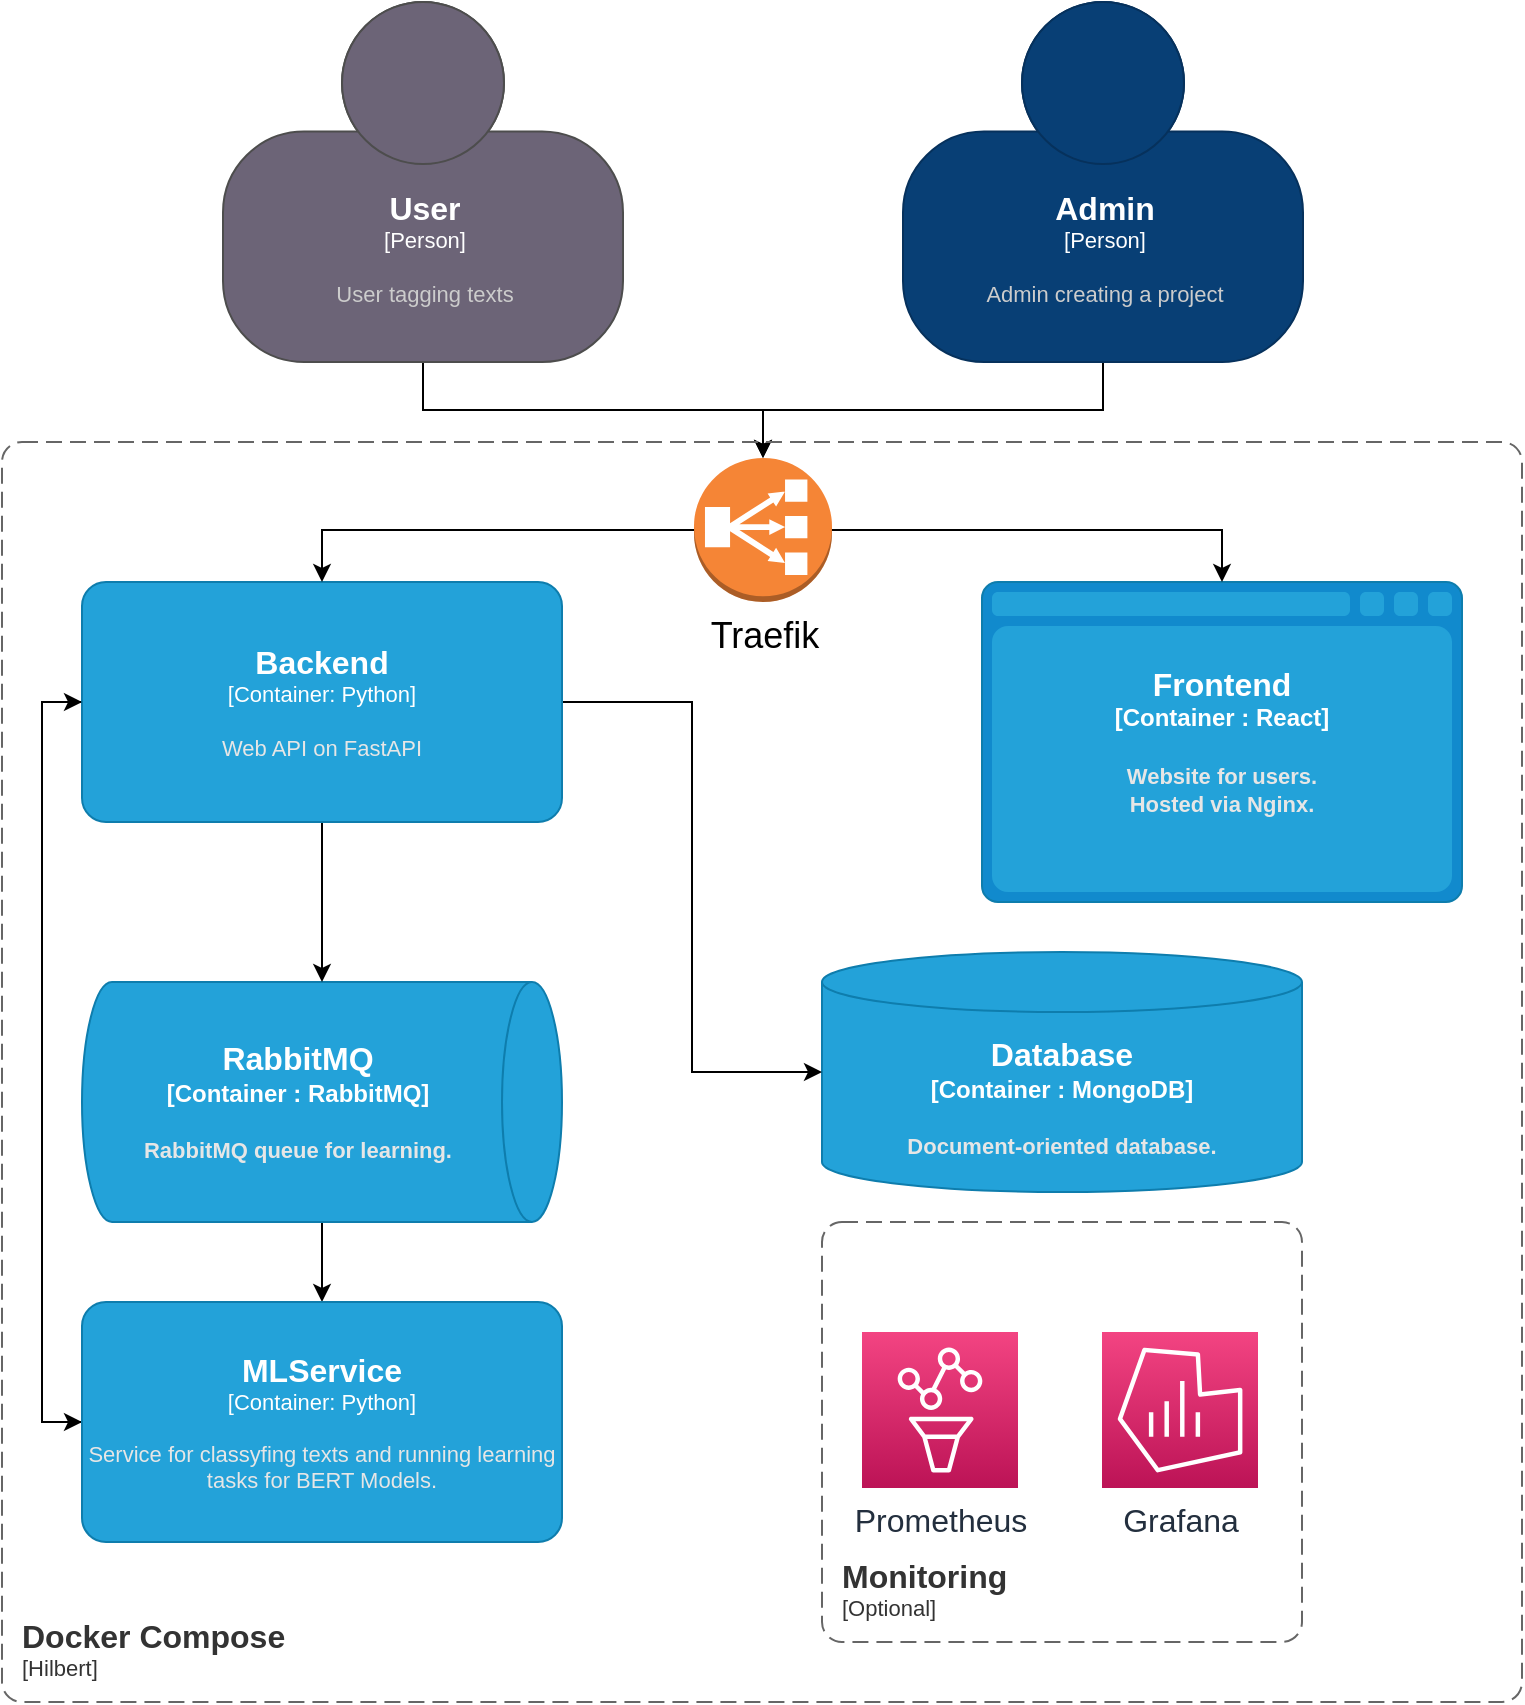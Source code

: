 <mxfile>
    <diagram id="MnQJu6FiTl9eDth2aFfW" name="Page-1">
        <mxGraphModel dx="1070" dy="642" grid="1" gridSize="10" guides="1" tooltips="1" connect="1" arrows="1" fold="1" page="1" pageScale="1" pageWidth="850" pageHeight="1100" math="0" shadow="0">
            <root>
                <mxCell id="0"/>
                <mxCell id="1" parent="0"/>
                <mxCell id="ESa1Hp6zU0qvME0rhmcA-18" style="edgeStyle=orthogonalEdgeStyle;rounded=0;orthogonalLoop=1;jettySize=auto;html=1;exitX=0.5;exitY=1;exitDx=0;exitDy=0;exitPerimeter=0;fontSize=18;" parent="1" source="ESa1Hp6zU0qvME0rhmcA-8" target="ESa1Hp6zU0qvME0rhmcA-14" edge="1">
                    <mxGeometry relative="1" as="geometry"/>
                </mxCell>
                <object placeholders="1" c4Name="User" c4Type="Person" c4Description="User tagging texts" label="&lt;font style=&quot;font-size: 16px&quot;&gt;&lt;b&gt;%c4Name%&lt;/b&gt;&lt;/font&gt;&lt;div&gt;[%c4Type%]&lt;/div&gt;&lt;br&gt;&lt;div&gt;&lt;font style=&quot;font-size: 11px&quot;&gt;&lt;font color=&quot;#cccccc&quot;&gt;%c4Description%&lt;/font&gt;&lt;/div&gt;" id="ESa1Hp6zU0qvME0rhmcA-8">
                    <mxCell style="html=1;fontSize=11;dashed=0;whitespace=wrap;fillColor=#6C6477;strokeColor=#4D4D4D;fontColor=#ffffff;shape=mxgraph.c4.person2;align=center;metaEdit=1;points=[[0.5,0,0],[1,0.5,0],[1,0.75,0],[0.75,1,0],[0.5,1,0],[0.25,1,0],[0,0.75,0],[0,0.5,0]];resizable=0;" parent="1" vertex="1">
                        <mxGeometry x="155.5" y="150" width="200" height="180" as="geometry"/>
                    </mxCell>
                </object>
                <mxCell id="ESa1Hp6zU0qvME0rhmcA-32" style="edgeStyle=orthogonalEdgeStyle;rounded=0;orthogonalLoop=1;jettySize=auto;html=1;exitX=0.5;exitY=1;exitDx=0;exitDy=0;exitPerimeter=0;entryX=0.5;entryY=0;entryDx=0;entryDy=0;entryPerimeter=0;fontSize=16;" parent="1" source="ESa1Hp6zU0qvME0rhmcA-9" target="ESa1Hp6zU0qvME0rhmcA-14" edge="1">
                    <mxGeometry relative="1" as="geometry"/>
                </mxCell>
                <object placeholders="1" c4Name="Admin" c4Type="Person" c4Description="Admin creating a project" label="&lt;font style=&quot;font-size: 16px&quot;&gt;&lt;b&gt;%c4Name%&lt;/b&gt;&lt;/font&gt;&lt;div&gt;[%c4Type%]&lt;/div&gt;&lt;br&gt;&lt;div&gt;&lt;font style=&quot;font-size: 11px&quot;&gt;&lt;font color=&quot;#cccccc&quot;&gt;%c4Description%&lt;/font&gt;&lt;/div&gt;" id="ESa1Hp6zU0qvME0rhmcA-9">
                    <mxCell style="html=1;fontSize=11;dashed=0;whitespace=wrap;fillColor=#083F75;strokeColor=#06315C;fontColor=#ffffff;shape=mxgraph.c4.person2;align=center;metaEdit=1;points=[[0.5,0,0],[1,0.5,0],[1,0.75,0],[0.75,1,0],[0.5,1,0],[0.25,1,0],[0,0.75,0],[0,0.5,0]];resizable=0;" parent="1" vertex="1">
                        <mxGeometry x="495.5" y="150" width="200" height="180" as="geometry"/>
                    </mxCell>
                </object>
                <object placeholders="1" c4Name="Docker Compose" c4Type="SystemScopeBoundary" c4Application="Hilbert" label="&lt;font style=&quot;font-size: 16px&quot;&gt;&lt;b&gt;&lt;div style=&quot;text-align: left&quot;&gt;%c4Name%&lt;/div&gt;&lt;/b&gt;&lt;/font&gt;&lt;div style=&quot;text-align: left&quot;&gt;[%c4Application%]&lt;/div&gt;" id="ESa1Hp6zU0qvME0rhmcA-5">
                    <mxCell style="rounded=1;fontSize=11;whiteSpace=wrap;html=1;dashed=1;arcSize=20;fillColor=none;strokeColor=#666666;fontColor=#333333;labelBackgroundColor=none;align=left;verticalAlign=bottom;labelBorderColor=none;spacingTop=0;spacing=10;dashPattern=8 4;metaEdit=1;rotatable=0;perimeter=rectanglePerimeter;noLabel=0;labelPadding=0;allowArrows=0;connectable=0;expand=0;recursiveResize=0;editable=1;pointerEvents=0;absoluteArcSize=1;points=[[0.25,0,0],[0.5,0,0],[0.75,0,0],[1,0.25,0],[1,0.5,0],[1,0.75,0],[0.75,1,0],[0.5,1,0],[0.25,1,0],[0,0.75,0],[0,0.5,0],[0,0.25,0]];" parent="1" vertex="1">
                        <mxGeometry x="45" y="370" width="760" height="630" as="geometry"/>
                    </mxCell>
                </object>
                <object placeholders="1" c4Type="Frontend" c4Container="Container " c4Technology="React" c4Description="Website for users.&#10;Hosted via Nginx." label="&lt;font style=&quot;font-size: 16px&quot;&gt;&lt;b&gt;%c4Type%&lt;/font&gt;&lt;div&gt;[%c4Container%:&amp;nbsp;%c4Technology%]&lt;/div&gt;&lt;br&gt;&lt;div&gt;&lt;font style=&quot;font-size: 11px&quot;&gt;&lt;font color=&quot;#E6E6E6&quot;&gt;%c4Description%&lt;/font&gt;&lt;/div&gt;" id="ESa1Hp6zU0qvME0rhmcA-6">
                    <mxCell style="shape=mxgraph.c4.webBrowserContainer;whiteSpace=wrap;html=1;boundedLbl=1;rounded=0;labelBackgroundColor=none;fillColor=#118ACD;fontSize=12;fontColor=#ffffff;align=center;strokeColor=#0E7DAD;metaEdit=1;points=[[0.5,0,0],[1,0.25,0],[1,0.5,0],[1,0.75,0],[0.5,1,0],[0,0.75,0],[0,0.5,0],[0,0.25,0]];resizable=0;" parent="1" vertex="1">
                        <mxGeometry x="535" y="440" width="240" height="160" as="geometry"/>
                    </mxCell>
                </object>
                <object placeholders="1" c4Type="Database" c4Container="Container " c4Technology="MongoDB" c4Description="Document-oriented database." label="&lt;font style=&quot;font-size: 16px&quot;&gt;&lt;b&gt;%c4Type%&lt;/font&gt;&lt;div&gt;[%c4Container%:&amp;nbsp;%c4Technology%]&lt;/div&gt;&lt;br&gt;&lt;div&gt;&lt;font style=&quot;font-size: 11px&quot;&gt;&lt;font color=&quot;#E6E6E6&quot;&gt;%c4Description%&lt;/font&gt;&lt;/div&gt;" id="ESa1Hp6zU0qvME0rhmcA-7">
                    <mxCell style="shape=cylinder3;size=15;whiteSpace=wrap;html=1;boundedLbl=1;rounded=0;labelBackgroundColor=none;fillColor=#23A2D9;fontSize=12;fontColor=#ffffff;align=center;strokeColor=#0E7DAD;metaEdit=1;points=[[0.5,0,0],[1,0.25,0],[1,0.5,0],[1,0.75,0],[0.5,1,0],[0,0.75,0],[0,0.5,0],[0,0.25,0]];resizable=0;" parent="1" vertex="1">
                        <mxGeometry x="455" y="625" width="240" height="120" as="geometry"/>
                    </mxCell>
                </object>
                <mxCell id="aSdI19jmq-l6Ccf03-Xs-1" style="edgeStyle=orthogonalEdgeStyle;rounded=0;orthogonalLoop=1;jettySize=auto;html=1;exitX=1;exitY=0.5;exitDx=0;exitDy=0;exitPerimeter=0;entryX=0.5;entryY=0;entryDx=0;entryDy=0;entryPerimeter=0;" parent="1" source="ESa1Hp6zU0qvME0rhmcA-10" target="ESa1Hp6zU0qvME0rhmcA-13" edge="1">
                    <mxGeometry relative="1" as="geometry"/>
                </mxCell>
                <object c4Type="RabbitMQ" c4Container="Container " c4Technology="RabbitMQ" c4Description="RabbitMQ queue for learning." label="&lt;font style=&quot;font-size: 16px&quot;&gt;&lt;b&gt;%c4Type%&lt;/font&gt;&lt;div&gt;[%c4Container%:&amp;nbsp;%c4Technology%]&lt;/div&gt;&lt;br&gt;&lt;div&gt;&lt;font style=&quot;font-size: 11px&quot;&gt;&lt;font color=&quot;#E6E6E6&quot;&gt;%c4Description%&lt;/font&gt;&lt;/div&gt;" placeholders="1" id="ESa1Hp6zU0qvME0rhmcA-10">
                    <mxCell style="shape=cylinder3;size=15;direction=south;whiteSpace=wrap;html=1;boundedLbl=1;rounded=0;labelBackgroundColor=none;fillColor=#23A2D9;fontSize=12;fontColor=#ffffff;align=center;strokeColor=#0E7DAD;metaEdit=1;points=[[0.5,0,0],[1,0.25,0],[1,0.5,0],[1,0.75,0],[0.5,1,0],[0,0.75,0],[0,0.5,0],[0,0.25,0]];resizable=0;" parent="1" vertex="1">
                        <mxGeometry x="85" y="640" width="240" height="120" as="geometry"/>
                    </mxCell>
                </object>
                <mxCell id="ESa1Hp6zU0qvME0rhmcA-22" style="edgeStyle=orthogonalEdgeStyle;rounded=0;orthogonalLoop=1;jettySize=auto;html=1;exitX=0.5;exitY=1;exitDx=0;exitDy=0;exitPerimeter=0;entryX=0;entryY=0.5;entryDx=0;entryDy=0;entryPerimeter=0;fontSize=18;" parent="1" source="ESa1Hp6zU0qvME0rhmcA-12" target="ESa1Hp6zU0qvME0rhmcA-10" edge="1">
                    <mxGeometry relative="1" as="geometry"/>
                </mxCell>
                <mxCell id="ESa1Hp6zU0qvME0rhmcA-23" style="edgeStyle=orthogonalEdgeStyle;rounded=0;orthogonalLoop=1;jettySize=auto;html=1;exitX=1;exitY=0.5;exitDx=0;exitDy=0;exitPerimeter=0;entryX=0;entryY=0.5;entryDx=0;entryDy=0;entryPerimeter=0;fontSize=18;" parent="1" source="ESa1Hp6zU0qvME0rhmcA-12" target="ESa1Hp6zU0qvME0rhmcA-7" edge="1">
                    <mxGeometry relative="1" as="geometry"/>
                </mxCell>
                <mxCell id="aSdI19jmq-l6Ccf03-Xs-2" style="edgeStyle=orthogonalEdgeStyle;rounded=0;orthogonalLoop=1;jettySize=auto;html=1;exitX=0;exitY=0.5;exitDx=0;exitDy=0;exitPerimeter=0;entryX=0;entryY=0.5;entryDx=0;entryDy=0;entryPerimeter=0;" parent="1" source="ESa1Hp6zU0qvME0rhmcA-12" target="ESa1Hp6zU0qvME0rhmcA-13" edge="1">
                    <mxGeometry relative="1" as="geometry"/>
                </mxCell>
                <object placeholders="1" c4Name="Backend" c4Type="Container" c4Technology="Python" c4Description="Web API on FastAPI" label="&lt;font style=&quot;font-size: 16px&quot;&gt;&lt;b&gt;%c4Name%&lt;/b&gt;&lt;/font&gt;&lt;div&gt;[%c4Type%: %c4Technology%]&lt;/div&gt;&lt;br&gt;&lt;div&gt;&lt;font style=&quot;font-size: 11px&quot;&gt;&lt;font color=&quot;#E6E6E6&quot;&gt;%c4Description%&lt;/font&gt;&lt;/div&gt;" id="ESa1Hp6zU0qvME0rhmcA-12">
                    <mxCell style="rounded=1;whiteSpace=wrap;html=1;fontSize=11;labelBackgroundColor=none;fillColor=#23A2D9;fontColor=#ffffff;align=center;arcSize=10;strokeColor=#0E7DAD;metaEdit=1;resizable=0;points=[[0.25,0,0],[0.5,0,0],[0.75,0,0],[1,0.25,0],[1,0.5,0],[1,0.75,0],[0.75,1,0],[0.5,1,0],[0.25,1,0],[0,0.75,0],[0,0.5,0],[0,0.25,0]];" parent="1" vertex="1">
                        <mxGeometry x="85" y="440" width="240" height="120" as="geometry"/>
                    </mxCell>
                </object>
                <mxCell id="ESa1Hp6zU0qvME0rhmcA-26" style="edgeStyle=orthogonalEdgeStyle;rounded=0;orthogonalLoop=1;jettySize=auto;html=1;exitX=0;exitY=0.5;exitDx=0;exitDy=0;exitPerimeter=0;entryX=0;entryY=0.5;entryDx=0;entryDy=0;entryPerimeter=0;fontSize=18;" parent="1" source="ESa1Hp6zU0qvME0rhmcA-13" target="ESa1Hp6zU0qvME0rhmcA-12" edge="1">
                    <mxGeometry relative="1" as="geometry"/>
                </mxCell>
                <object placeholders="1" c4Name="MLService" c4Type="Container" c4Technology="Python" c4Description="Service for classyfing texts and running learning tasks for BERT Models." label="&lt;font style=&quot;font-size: 16px&quot;&gt;&lt;b&gt;%c4Name%&lt;/b&gt;&lt;/font&gt;&lt;div&gt;[%c4Type%: %c4Technology%]&lt;/div&gt;&lt;br&gt;&lt;div&gt;&lt;font style=&quot;font-size: 11px&quot;&gt;&lt;font color=&quot;#E6E6E6&quot;&gt;%c4Description%&lt;/font&gt;&lt;/div&gt;" id="ESa1Hp6zU0qvME0rhmcA-13">
                    <mxCell style="rounded=1;whiteSpace=wrap;html=1;fontSize=11;labelBackgroundColor=none;fillColor=#23A2D9;fontColor=#ffffff;align=center;arcSize=10;strokeColor=#0E7DAD;metaEdit=1;resizable=0;points=[[0.25,0,0],[0.5,0,0],[0.75,0,0],[1,0.25,0],[1,0.5,0],[1,0.75,0],[0.75,1,0],[0.5,1,0],[0.25,1,0],[0,0.75,0],[0,0.5,0],[0,0.25,0]];" parent="1" vertex="1">
                        <mxGeometry x="85" y="800" width="240" height="120" as="geometry"/>
                    </mxCell>
                </object>
                <mxCell id="ESa1Hp6zU0qvME0rhmcA-20" style="edgeStyle=orthogonalEdgeStyle;rounded=0;orthogonalLoop=1;jettySize=auto;html=1;exitX=1;exitY=0.5;exitDx=0;exitDy=0;exitPerimeter=0;entryX=0.5;entryY=0;entryDx=0;entryDy=0;entryPerimeter=0;fontSize=18;" parent="1" source="ESa1Hp6zU0qvME0rhmcA-14" target="ESa1Hp6zU0qvME0rhmcA-6" edge="1">
                    <mxGeometry relative="1" as="geometry"/>
                </mxCell>
                <mxCell id="ESa1Hp6zU0qvME0rhmcA-21" style="edgeStyle=orthogonalEdgeStyle;rounded=0;orthogonalLoop=1;jettySize=auto;html=1;exitX=0;exitY=0.5;exitDx=0;exitDy=0;exitPerimeter=0;entryX=0.5;entryY=0;entryDx=0;entryDy=0;entryPerimeter=0;fontSize=18;" parent="1" source="ESa1Hp6zU0qvME0rhmcA-14" target="ESa1Hp6zU0qvME0rhmcA-12" edge="1">
                    <mxGeometry relative="1" as="geometry"/>
                </mxCell>
                <mxCell id="ESa1Hp6zU0qvME0rhmcA-14" value="&lt;font style=&quot;font-size: 18px;&quot;&gt;Traefik&lt;/font&gt;" style="outlineConnect=0;dashed=0;verticalLabelPosition=bottom;verticalAlign=top;align=center;html=1;shape=mxgraph.aws3.classic_load_balancer;fillColor=#F58536;gradientColor=none;" parent="1" vertex="1">
                    <mxGeometry x="391" y="378" width="69" height="72" as="geometry"/>
                </mxCell>
                <mxCell id="ESa1Hp6zU0qvME0rhmcA-30" value="" style="group" parent="1" vertex="1" connectable="0">
                    <mxGeometry x="455" y="760" width="240" height="210" as="geometry"/>
                </mxCell>
                <object placeholders="1" c4Name="Monitoring" c4Type="SystemScopeBoundary" c4Application="Optional" label="&lt;font style=&quot;font-size: 16px&quot;&gt;&lt;b&gt;&lt;div style=&quot;text-align: left&quot;&gt;%c4Name%&lt;/div&gt;&lt;/b&gt;&lt;/font&gt;&lt;div style=&quot;text-align: left&quot;&gt;[%c4Application%]&lt;/div&gt;" id="ESa1Hp6zU0qvME0rhmcA-27">
                    <mxCell style="rounded=1;fontSize=11;whiteSpace=wrap;html=1;dashed=1;arcSize=20;fillColor=none;strokeColor=#666666;fontColor=#333333;labelBackgroundColor=none;align=left;verticalAlign=bottom;labelBorderColor=none;spacingTop=0;spacing=10;dashPattern=8 4;metaEdit=1;rotatable=0;perimeter=rectanglePerimeter;noLabel=0;labelPadding=0;allowArrows=0;connectable=0;expand=0;recursiveResize=0;editable=1;pointerEvents=0;absoluteArcSize=1;points=[[0.25,0,0],[0.5,0,0],[0.75,0,0],[1,0.25,0],[1,0.5,0],[1,0.75,0],[0.75,1,0],[0.5,1,0],[0.25,1,0],[0,0.75,0],[0,0.5,0],[0,0.25,0]];" parent="ESa1Hp6zU0qvME0rhmcA-30" vertex="1">
                        <mxGeometry width="240" height="210" as="geometry"/>
                    </mxCell>
                </object>
                <mxCell id="ESa1Hp6zU0qvME0rhmcA-28" value="&lt;font style=&quot;font-size: 16px;&quot;&gt;Grafana&lt;/font&gt;" style="sketch=0;points=[[0,0,0],[0.25,0,0],[0.5,0,0],[0.75,0,0],[1,0,0],[0,1,0],[0.25,1,0],[0.5,1,0],[0.75,1,0],[1,1,0],[0,0.25,0],[0,0.5,0],[0,0.75,0],[1,0.25,0],[1,0.5,0],[1,0.75,0]];points=[[0,0,0],[0.25,0,0],[0.5,0,0],[0.75,0,0],[1,0,0],[0,1,0],[0.25,1,0],[0.5,1,0],[0.75,1,0],[1,1,0],[0,0.25,0],[0,0.5,0],[0,0.75,0],[1,0.25,0],[1,0.5,0],[1,0.75,0]];outlineConnect=0;fontColor=#232F3E;gradientColor=#F34482;gradientDirection=north;fillColor=#BC1356;strokeColor=#ffffff;dashed=0;verticalLabelPosition=bottom;verticalAlign=top;align=center;html=1;fontSize=12;fontStyle=0;aspect=fixed;shape=mxgraph.aws4.resourceIcon;resIcon=mxgraph.aws4.managed_service_for_grafana;" parent="ESa1Hp6zU0qvME0rhmcA-30" vertex="1">
                    <mxGeometry x="140" y="55" width="78" height="78" as="geometry"/>
                </mxCell>
                <mxCell id="ESa1Hp6zU0qvME0rhmcA-29" value="&lt;font style=&quot;font-size: 16px;&quot;&gt;Prometheus&lt;/font&gt;" style="sketch=0;points=[[0,0,0],[0.25,0,0],[0.5,0,0],[0.75,0,0],[1,0,0],[0,1,0],[0.25,1,0],[0.5,1,0],[0.75,1,0],[1,1,0],[0,0.25,0],[0,0.5,0],[0,0.75,0],[1,0.25,0],[1,0.5,0],[1,0.75,0]];points=[[0,0,0],[0.25,0,0],[0.5,0,0],[0.75,0,0],[1,0,0],[0,1,0],[0.25,1,0],[0.5,1,0],[0.75,1,0],[1,1,0],[0,0.25,0],[0,0.5,0],[0,0.75,0],[1,0.25,0],[1,0.5,0],[1,0.75,0]];outlineConnect=0;fontColor=#232F3E;gradientColor=#F34482;gradientDirection=north;fillColor=#BC1356;strokeColor=#ffffff;dashed=0;verticalLabelPosition=bottom;verticalAlign=top;align=center;html=1;fontSize=12;fontStyle=0;aspect=fixed;shape=mxgraph.aws4.resourceIcon;resIcon=mxgraph.aws4.managed_service_for_prometheus;" parent="ESa1Hp6zU0qvME0rhmcA-30" vertex="1">
                    <mxGeometry x="20" y="55" width="78" height="78" as="geometry"/>
                </mxCell>
            </root>
        </mxGraphModel>
    </diagram>
</mxfile>